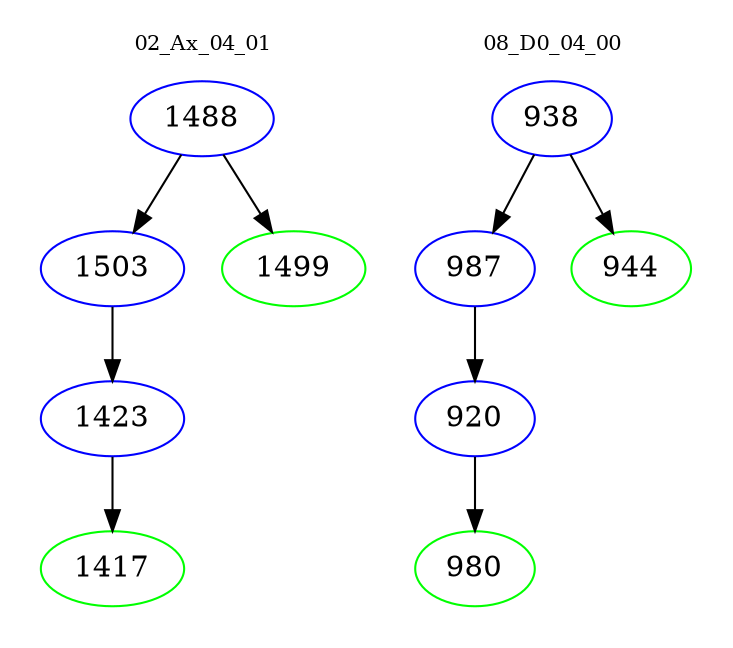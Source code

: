 digraph{
subgraph cluster_0 {
color = white
label = "02_Ax_04_01";
fontsize=10;
T0_1488 [label="1488", color="blue"]
T0_1488 -> T0_1503 [color="black"]
T0_1503 [label="1503", color="blue"]
T0_1503 -> T0_1423 [color="black"]
T0_1423 [label="1423", color="blue"]
T0_1423 -> T0_1417 [color="black"]
T0_1417 [label="1417", color="green"]
T0_1488 -> T0_1499 [color="black"]
T0_1499 [label="1499", color="green"]
}
subgraph cluster_1 {
color = white
label = "08_D0_04_00";
fontsize=10;
T1_938 [label="938", color="blue"]
T1_938 -> T1_987 [color="black"]
T1_987 [label="987", color="blue"]
T1_987 -> T1_920 [color="black"]
T1_920 [label="920", color="blue"]
T1_920 -> T1_980 [color="black"]
T1_980 [label="980", color="green"]
T1_938 -> T1_944 [color="black"]
T1_944 [label="944", color="green"]
}
}
